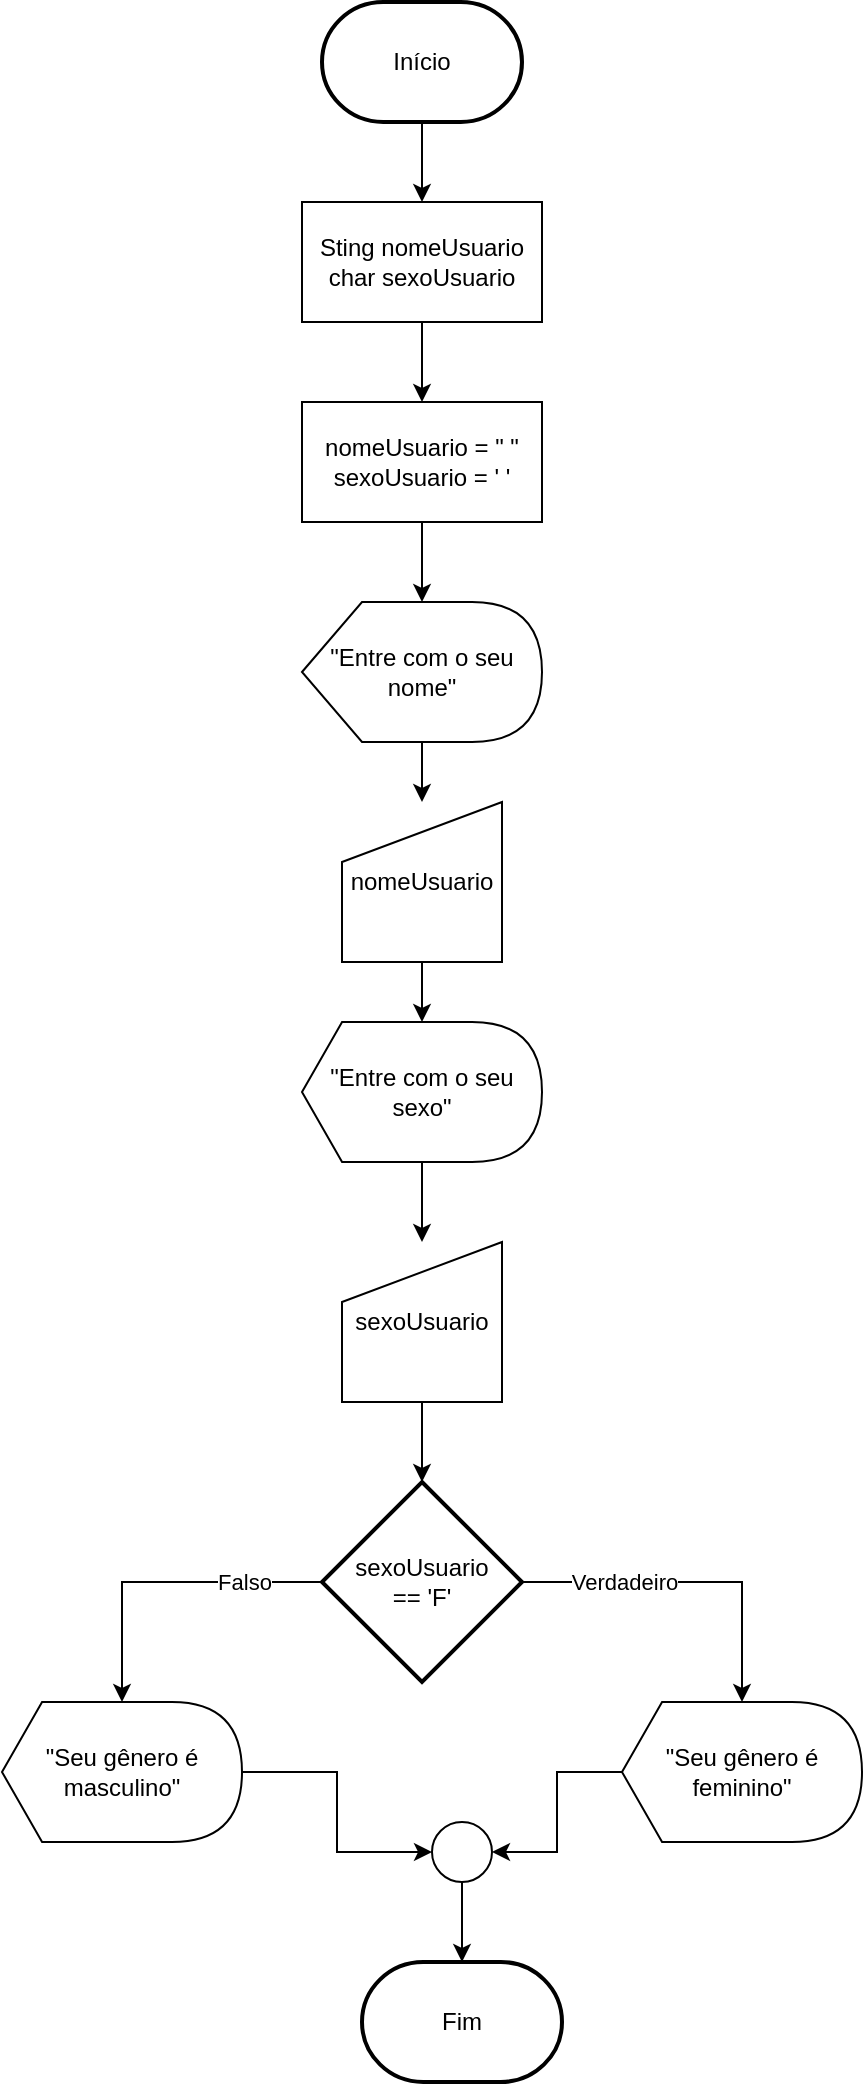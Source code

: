 <mxfile version="26.1.0">
  <diagram name="Página-1" id="QNw72MMzXO_5hIidn16a">
    <mxGraphModel dx="1066" dy="434" grid="1" gridSize="10" guides="1" tooltips="1" connect="1" arrows="1" fold="1" page="1" pageScale="1" pageWidth="827" pageHeight="1169" math="0" shadow="0">
      <root>
        <mxCell id="0" />
        <mxCell id="1" parent="0" />
        <mxCell id="cATPvVLVcAp2qf9NWcHX-8" value="" style="edgeStyle=orthogonalEdgeStyle;rounded=0;orthogonalLoop=1;jettySize=auto;html=1;" parent="1" source="cATPvVLVcAp2qf9NWcHX-1" target="cATPvVLVcAp2qf9NWcHX-3" edge="1">
          <mxGeometry relative="1" as="geometry" />
        </mxCell>
        <mxCell id="cATPvVLVcAp2qf9NWcHX-1" value="Início" style="strokeWidth=2;html=1;shape=mxgraph.flowchart.terminator;whiteSpace=wrap;" parent="1" vertex="1">
          <mxGeometry x="280" y="20" width="100" height="60" as="geometry" />
        </mxCell>
        <mxCell id="cATPvVLVcAp2qf9NWcHX-9" value="" style="edgeStyle=orthogonalEdgeStyle;rounded=0;orthogonalLoop=1;jettySize=auto;html=1;" parent="1" source="cATPvVLVcAp2qf9NWcHX-3" target="cATPvVLVcAp2qf9NWcHX-4" edge="1">
          <mxGeometry relative="1" as="geometry" />
        </mxCell>
        <mxCell id="cATPvVLVcAp2qf9NWcHX-3" value="Sting nomeUsuario&lt;div&gt;char sexoUsuario&lt;/div&gt;" style="rounded=0;whiteSpace=wrap;html=1;" parent="1" vertex="1">
          <mxGeometry x="270" y="120" width="120" height="60" as="geometry" />
        </mxCell>
        <mxCell id="cATPvVLVcAp2qf9NWcHX-10" value="" style="edgeStyle=orthogonalEdgeStyle;rounded=0;orthogonalLoop=1;jettySize=auto;html=1;" parent="1" source="cATPvVLVcAp2qf9NWcHX-4" target="cATPvVLVcAp2qf9NWcHX-5" edge="1">
          <mxGeometry relative="1" as="geometry" />
        </mxCell>
        <mxCell id="cATPvVLVcAp2qf9NWcHX-4" value="nomeUsuario = &quot; &quot;&lt;div&gt;sexoUsuario = &#39; &#39;&lt;/div&gt;" style="rounded=0;whiteSpace=wrap;html=1;" parent="1" vertex="1">
          <mxGeometry x="270" y="220" width="120" height="60" as="geometry" />
        </mxCell>
        <mxCell id="cATPvVLVcAp2qf9NWcHX-11" value="" style="edgeStyle=orthogonalEdgeStyle;rounded=0;orthogonalLoop=1;jettySize=auto;html=1;" parent="1" source="cATPvVLVcAp2qf9NWcHX-5" target="cATPvVLVcAp2qf9NWcHX-6" edge="1">
          <mxGeometry relative="1" as="geometry" />
        </mxCell>
        <mxCell id="cATPvVLVcAp2qf9NWcHX-5" value="&quot;Entre com o seu nome&quot;" style="shape=display;whiteSpace=wrap;html=1;" parent="1" vertex="1">
          <mxGeometry x="270" y="320" width="120" height="70" as="geometry" />
        </mxCell>
        <mxCell id="cATPvVLVcAp2qf9NWcHX-22" value="" style="edgeStyle=orthogonalEdgeStyle;rounded=0;orthogonalLoop=1;jettySize=auto;html=1;" parent="1" source="cATPvVLVcAp2qf9NWcHX-6" target="cATPvVLVcAp2qf9NWcHX-12" edge="1">
          <mxGeometry relative="1" as="geometry" />
        </mxCell>
        <mxCell id="cATPvVLVcAp2qf9NWcHX-6" value="nomeUsuario" style="shape=manualInput;whiteSpace=wrap;html=1;" parent="1" vertex="1">
          <mxGeometry x="290" y="420" width="80" height="80" as="geometry" />
        </mxCell>
        <mxCell id="cATPvVLVcAp2qf9NWcHX-35" value="" style="edgeStyle=orthogonalEdgeStyle;rounded=0;orthogonalLoop=1;jettySize=auto;html=1;" parent="1" source="cATPvVLVcAp2qf9NWcHX-12" target="cATPvVLVcAp2qf9NWcHX-15" edge="1">
          <mxGeometry relative="1" as="geometry" />
        </mxCell>
        <mxCell id="cATPvVLVcAp2qf9NWcHX-12" value="&quot;Entre com o seu sexo&quot;" style="shape=display;whiteSpace=wrap;html=1;size=0.167;" parent="1" vertex="1">
          <mxGeometry x="270" y="530" width="120" height="70" as="geometry" />
        </mxCell>
        <mxCell id="cATPvVLVcAp2qf9NWcHX-33" value="" style="edgeStyle=orthogonalEdgeStyle;rounded=0;orthogonalLoop=1;jettySize=auto;html=1;" parent="1" source="cATPvVLVcAp2qf9NWcHX-15" target="cATPvVLVcAp2qf9NWcHX-19" edge="1">
          <mxGeometry relative="1" as="geometry" />
        </mxCell>
        <mxCell id="cATPvVLVcAp2qf9NWcHX-15" value="sexoUsuario" style="shape=manualInput;whiteSpace=wrap;html=1;" parent="1" vertex="1">
          <mxGeometry x="290" y="640" width="80" height="80" as="geometry" />
        </mxCell>
        <mxCell id="cATPvVLVcAp2qf9NWcHX-24" value="" style="edgeStyle=orthogonalEdgeStyle;rounded=0;orthogonalLoop=1;jettySize=auto;html=1;" parent="1" source="cATPvVLVcAp2qf9NWcHX-19" target="cATPvVLVcAp2qf9NWcHX-20" edge="1">
          <mxGeometry relative="1" as="geometry" />
        </mxCell>
        <mxCell id="cATPvVLVcAp2qf9NWcHX-26" value="Falso" style="edgeLabel;html=1;align=center;verticalAlign=middle;resizable=0;points=[];" parent="cATPvVLVcAp2qf9NWcHX-24" vertex="1" connectable="0">
          <mxGeometry x="-0.505" relative="1" as="geometry">
            <mxPoint as="offset" />
          </mxGeometry>
        </mxCell>
        <mxCell id="cATPvVLVcAp2qf9NWcHX-25" value="" style="edgeStyle=orthogonalEdgeStyle;rounded=0;orthogonalLoop=1;jettySize=auto;html=1;" parent="1" source="cATPvVLVcAp2qf9NWcHX-19" target="cATPvVLVcAp2qf9NWcHX-21" edge="1">
          <mxGeometry relative="1" as="geometry" />
        </mxCell>
        <mxCell id="cATPvVLVcAp2qf9NWcHX-27" value="Verdadeiro" style="edgeLabel;html=1;align=center;verticalAlign=middle;resizable=0;points=[];" parent="cATPvVLVcAp2qf9NWcHX-25" vertex="1" connectable="0">
          <mxGeometry x="-0.655" y="1" relative="1" as="geometry">
            <mxPoint x="21" y="1" as="offset" />
          </mxGeometry>
        </mxCell>
        <mxCell id="cATPvVLVcAp2qf9NWcHX-19" value="sexoUsuario&lt;div&gt;== &#39;F&#39;&lt;/div&gt;" style="strokeWidth=2;html=1;shape=mxgraph.flowchart.decision;whiteSpace=wrap;" parent="1" vertex="1">
          <mxGeometry x="280" y="760" width="100" height="100" as="geometry" />
        </mxCell>
        <mxCell id="cATPvVLVcAp2qf9NWcHX-30" value="" style="edgeStyle=orthogonalEdgeStyle;rounded=0;orthogonalLoop=1;jettySize=auto;html=1;" parent="1" source="cATPvVLVcAp2qf9NWcHX-20" target="cATPvVLVcAp2qf9NWcHX-29" edge="1">
          <mxGeometry relative="1" as="geometry" />
        </mxCell>
        <mxCell id="cATPvVLVcAp2qf9NWcHX-20" value="&quot;Seu gênero é masculino&quot;" style="shape=display;whiteSpace=wrap;html=1;size=0.167;" parent="1" vertex="1">
          <mxGeometry x="120" y="870" width="120" height="70" as="geometry" />
        </mxCell>
        <mxCell id="cATPvVLVcAp2qf9NWcHX-31" value="" style="edgeStyle=orthogonalEdgeStyle;rounded=0;orthogonalLoop=1;jettySize=auto;html=1;" parent="1" source="cATPvVLVcAp2qf9NWcHX-21" target="cATPvVLVcAp2qf9NWcHX-29" edge="1">
          <mxGeometry relative="1" as="geometry" />
        </mxCell>
        <mxCell id="cATPvVLVcAp2qf9NWcHX-21" value="&quot;Seu gênero é feminino&quot;" style="shape=display;whiteSpace=wrap;html=1;size=0.167;" parent="1" vertex="1">
          <mxGeometry x="430" y="870" width="120" height="70" as="geometry" />
        </mxCell>
        <mxCell id="cATPvVLVcAp2qf9NWcHX-28" value="Fim" style="strokeWidth=2;html=1;shape=mxgraph.flowchart.terminator;whiteSpace=wrap;" parent="1" vertex="1">
          <mxGeometry x="300" y="1000" width="100" height="60" as="geometry" />
        </mxCell>
        <mxCell id="cATPvVLVcAp2qf9NWcHX-32" value="" style="edgeStyle=orthogonalEdgeStyle;rounded=0;orthogonalLoop=1;jettySize=auto;html=1;" parent="1" source="cATPvVLVcAp2qf9NWcHX-29" target="cATPvVLVcAp2qf9NWcHX-28" edge="1">
          <mxGeometry relative="1" as="geometry" />
        </mxCell>
        <mxCell id="cATPvVLVcAp2qf9NWcHX-29" value="" style="verticalLabelPosition=bottom;verticalAlign=top;html=1;shape=mxgraph.flowchart.on-page_reference;" parent="1" vertex="1">
          <mxGeometry x="335" y="930" width="30" height="30" as="geometry" />
        </mxCell>
      </root>
    </mxGraphModel>
  </diagram>
</mxfile>
